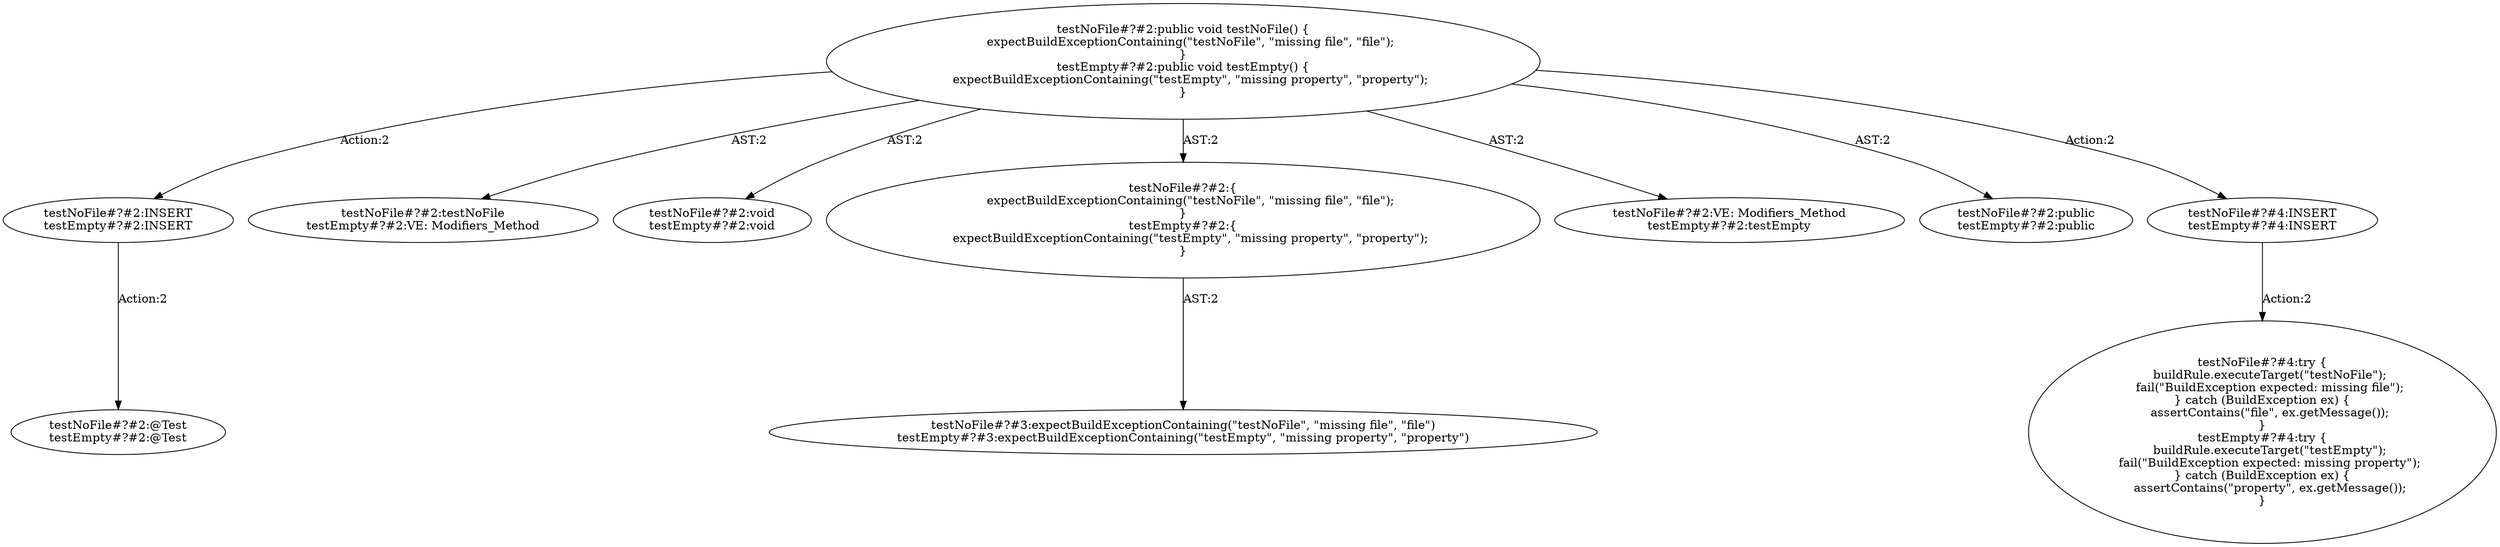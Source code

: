 digraph "Pattern" {
0 [label="testNoFile#?#2:INSERT
testEmpty#?#2:INSERT" shape=ellipse]
1 [label="testNoFile#?#2:public void testNoFile() \{
    expectBuildExceptionContaining(\"testNoFile\", \"missing file\", \"file\");
\}
testEmpty#?#2:public void testEmpty() \{
    expectBuildExceptionContaining(\"testEmpty\", \"missing property\", \"property\");
\}" shape=ellipse]
2 [label="testNoFile#?#2:testNoFile
testEmpty#?#2:VE: Modifiers_Method" shape=ellipse]
3 [label="testNoFile#?#2:void
testEmpty#?#2:void" shape=ellipse]
4 [label="testNoFile#?#2:\{
    expectBuildExceptionContaining(\"testNoFile\", \"missing file\", \"file\");
\}
testEmpty#?#2:\{
    expectBuildExceptionContaining(\"testEmpty\", \"missing property\", \"property\");
\}" shape=ellipse]
5 [label="testNoFile#?#3:expectBuildExceptionContaining(\"testNoFile\", \"missing file\", \"file\")
testEmpty#?#3:expectBuildExceptionContaining(\"testEmpty\", \"missing property\", \"property\")" shape=ellipse]
6 [label="testNoFile#?#2:VE: Modifiers_Method
testEmpty#?#2:testEmpty" shape=ellipse]
7 [label="testNoFile#?#2:public
testEmpty#?#2:public" shape=ellipse]
8 [label="testNoFile#?#4:INSERT
testEmpty#?#4:INSERT" shape=ellipse]
9 [label="testNoFile#?#4:try \{
    buildRule.executeTarget(\"testNoFile\");
    fail(\"BuildException expected: missing file\");
\} catch (BuildException ex) \{
    assertContains(\"file\", ex.getMessage());
\}
testEmpty#?#4:try \{
    buildRule.executeTarget(\"testEmpty\");
    fail(\"BuildException expected: missing property\");
\} catch (BuildException ex) \{
    assertContains(\"property\", ex.getMessage());
\}" shape=ellipse]
10 [label="testNoFile#?#2:@Test
testEmpty#?#2:@Test" shape=ellipse]
0 -> 10 [label="Action:2"];
1 -> 0 [label="Action:2"];
1 -> 2 [label="AST:2"];
1 -> 3 [label="AST:2"];
1 -> 4 [label="AST:2"];
1 -> 6 [label="AST:2"];
1 -> 7 [label="AST:2"];
1 -> 8 [label="Action:2"];
4 -> 5 [label="AST:2"];
8 -> 9 [label="Action:2"];
}